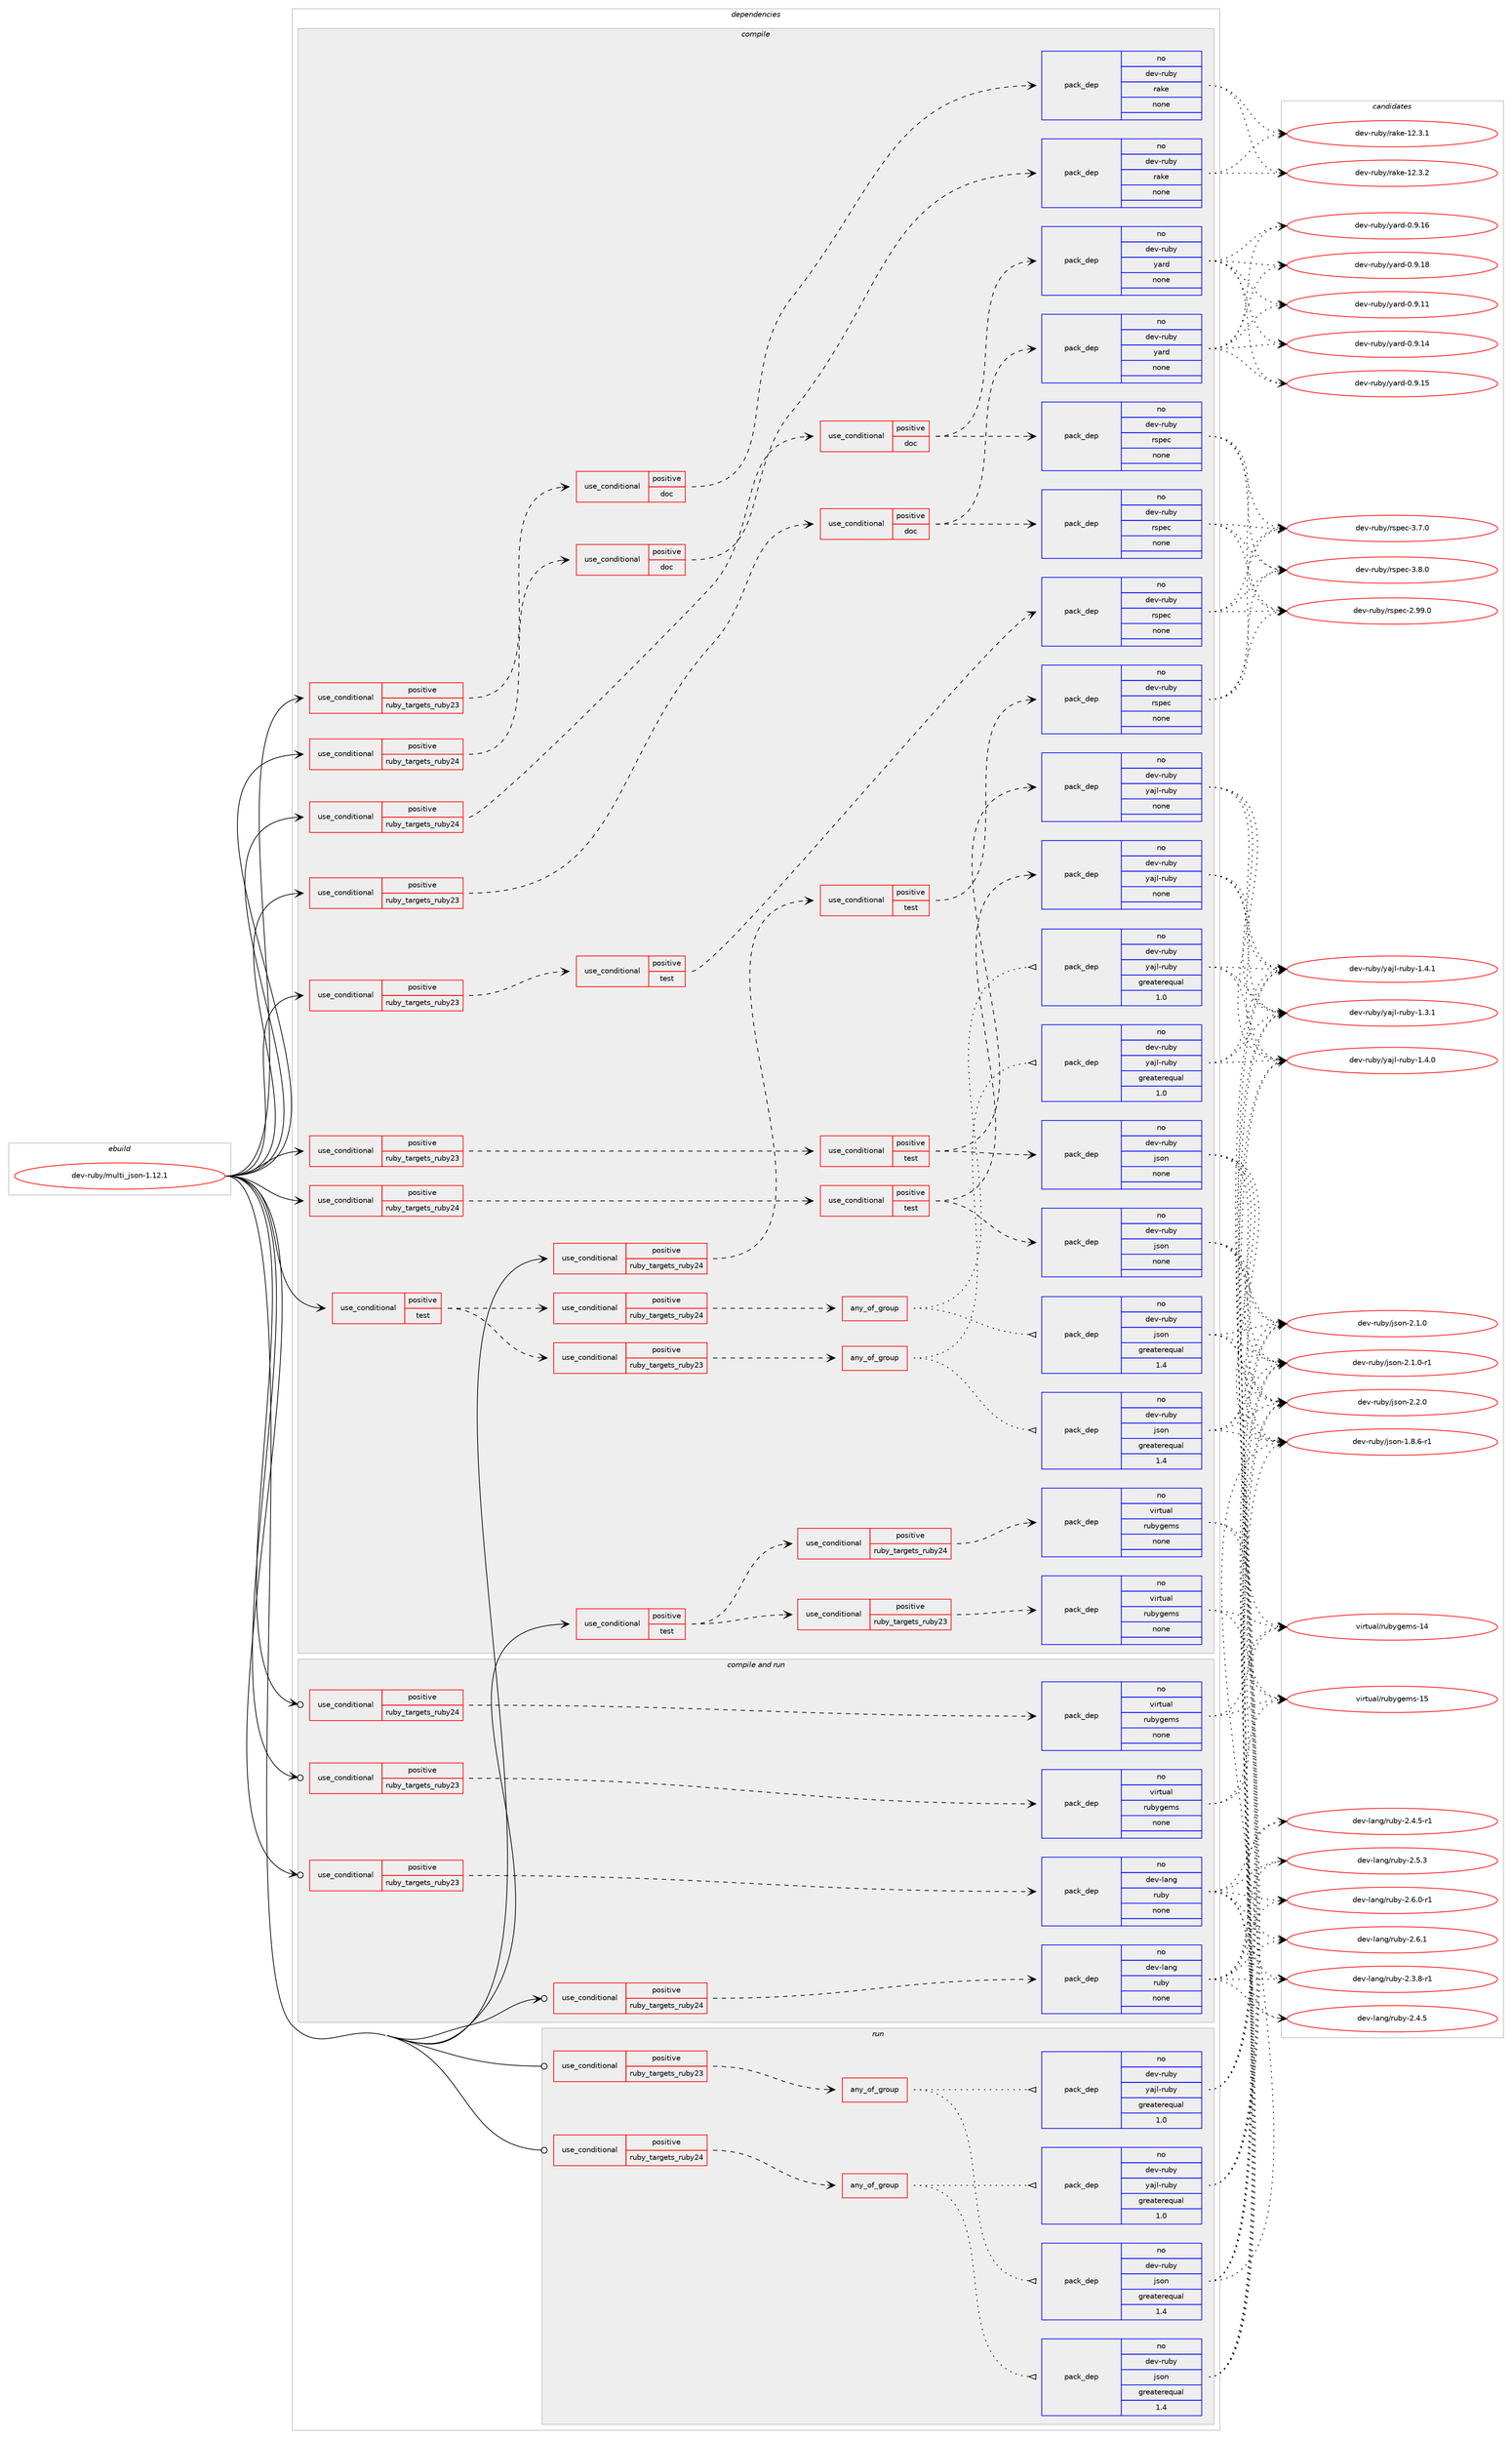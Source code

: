 digraph prolog {

# *************
# Graph options
# *************

newrank=true;
concentrate=true;
compound=true;
graph [rankdir=LR,fontname=Helvetica,fontsize=10,ranksep=1.5];#, ranksep=2.5, nodesep=0.2];
edge  [arrowhead=vee];
node  [fontname=Helvetica,fontsize=10];

# **********
# The ebuild
# **********

subgraph cluster_leftcol {
color=gray;
rank=same;
label=<<i>ebuild</i>>;
id [label="dev-ruby/multi_json-1.12.1", color=red, width=4, href="../dev-ruby/multi_json-1.12.1.svg"];
}

# ****************
# The dependencies
# ****************

subgraph cluster_midcol {
color=gray;
label=<<i>dependencies</i>>;
subgraph cluster_compile {
fillcolor="#eeeeee";
style=filled;
label=<<i>compile</i>>;
subgraph cond406492 {
dependency1505983 [label=<<TABLE BORDER="0" CELLBORDER="1" CELLSPACING="0" CELLPADDING="4"><TR><TD ROWSPAN="3" CELLPADDING="10">use_conditional</TD></TR><TR><TD>positive</TD></TR><TR><TD>ruby_targets_ruby23</TD></TR></TABLE>>, shape=none, color=red];
subgraph cond406493 {
dependency1505984 [label=<<TABLE BORDER="0" CELLBORDER="1" CELLSPACING="0" CELLPADDING="4"><TR><TD ROWSPAN="3" CELLPADDING="10">use_conditional</TD></TR><TR><TD>positive</TD></TR><TR><TD>doc</TD></TR></TABLE>>, shape=none, color=red];
subgraph pack1076030 {
dependency1505985 [label=<<TABLE BORDER="0" CELLBORDER="1" CELLSPACING="0" CELLPADDING="4" WIDTH="220"><TR><TD ROWSPAN="6" CELLPADDING="30">pack_dep</TD></TR><TR><TD WIDTH="110">no</TD></TR><TR><TD>dev-ruby</TD></TR><TR><TD>rake</TD></TR><TR><TD>none</TD></TR><TR><TD></TD></TR></TABLE>>, shape=none, color=blue];
}
dependency1505984:e -> dependency1505985:w [weight=20,style="dashed",arrowhead="vee"];
}
dependency1505983:e -> dependency1505984:w [weight=20,style="dashed",arrowhead="vee"];
}
id:e -> dependency1505983:w [weight=20,style="solid",arrowhead="vee"];
subgraph cond406494 {
dependency1505986 [label=<<TABLE BORDER="0" CELLBORDER="1" CELLSPACING="0" CELLPADDING="4"><TR><TD ROWSPAN="3" CELLPADDING="10">use_conditional</TD></TR><TR><TD>positive</TD></TR><TR><TD>ruby_targets_ruby23</TD></TR></TABLE>>, shape=none, color=red];
subgraph cond406495 {
dependency1505987 [label=<<TABLE BORDER="0" CELLBORDER="1" CELLSPACING="0" CELLPADDING="4"><TR><TD ROWSPAN="3" CELLPADDING="10">use_conditional</TD></TR><TR><TD>positive</TD></TR><TR><TD>doc</TD></TR></TABLE>>, shape=none, color=red];
subgraph pack1076031 {
dependency1505988 [label=<<TABLE BORDER="0" CELLBORDER="1" CELLSPACING="0" CELLPADDING="4" WIDTH="220"><TR><TD ROWSPAN="6" CELLPADDING="30">pack_dep</TD></TR><TR><TD WIDTH="110">no</TD></TR><TR><TD>dev-ruby</TD></TR><TR><TD>rspec</TD></TR><TR><TD>none</TD></TR><TR><TD></TD></TR></TABLE>>, shape=none, color=blue];
}
dependency1505987:e -> dependency1505988:w [weight=20,style="dashed",arrowhead="vee"];
subgraph pack1076032 {
dependency1505989 [label=<<TABLE BORDER="0" CELLBORDER="1" CELLSPACING="0" CELLPADDING="4" WIDTH="220"><TR><TD ROWSPAN="6" CELLPADDING="30">pack_dep</TD></TR><TR><TD WIDTH="110">no</TD></TR><TR><TD>dev-ruby</TD></TR><TR><TD>yard</TD></TR><TR><TD>none</TD></TR><TR><TD></TD></TR></TABLE>>, shape=none, color=blue];
}
dependency1505987:e -> dependency1505989:w [weight=20,style="dashed",arrowhead="vee"];
}
dependency1505986:e -> dependency1505987:w [weight=20,style="dashed",arrowhead="vee"];
}
id:e -> dependency1505986:w [weight=20,style="solid",arrowhead="vee"];
subgraph cond406496 {
dependency1505990 [label=<<TABLE BORDER="0" CELLBORDER="1" CELLSPACING="0" CELLPADDING="4"><TR><TD ROWSPAN="3" CELLPADDING="10">use_conditional</TD></TR><TR><TD>positive</TD></TR><TR><TD>ruby_targets_ruby23</TD></TR></TABLE>>, shape=none, color=red];
subgraph cond406497 {
dependency1505991 [label=<<TABLE BORDER="0" CELLBORDER="1" CELLSPACING="0" CELLPADDING="4"><TR><TD ROWSPAN="3" CELLPADDING="10">use_conditional</TD></TR><TR><TD>positive</TD></TR><TR><TD>test</TD></TR></TABLE>>, shape=none, color=red];
subgraph pack1076033 {
dependency1505992 [label=<<TABLE BORDER="0" CELLBORDER="1" CELLSPACING="0" CELLPADDING="4" WIDTH="220"><TR><TD ROWSPAN="6" CELLPADDING="30">pack_dep</TD></TR><TR><TD WIDTH="110">no</TD></TR><TR><TD>dev-ruby</TD></TR><TR><TD>json</TD></TR><TR><TD>none</TD></TR><TR><TD></TD></TR></TABLE>>, shape=none, color=blue];
}
dependency1505991:e -> dependency1505992:w [weight=20,style="dashed",arrowhead="vee"];
subgraph pack1076034 {
dependency1505993 [label=<<TABLE BORDER="0" CELLBORDER="1" CELLSPACING="0" CELLPADDING="4" WIDTH="220"><TR><TD ROWSPAN="6" CELLPADDING="30">pack_dep</TD></TR><TR><TD WIDTH="110">no</TD></TR><TR><TD>dev-ruby</TD></TR><TR><TD>yajl-ruby</TD></TR><TR><TD>none</TD></TR><TR><TD></TD></TR></TABLE>>, shape=none, color=blue];
}
dependency1505991:e -> dependency1505993:w [weight=20,style="dashed",arrowhead="vee"];
}
dependency1505990:e -> dependency1505991:w [weight=20,style="dashed",arrowhead="vee"];
}
id:e -> dependency1505990:w [weight=20,style="solid",arrowhead="vee"];
subgraph cond406498 {
dependency1505994 [label=<<TABLE BORDER="0" CELLBORDER="1" CELLSPACING="0" CELLPADDING="4"><TR><TD ROWSPAN="3" CELLPADDING="10">use_conditional</TD></TR><TR><TD>positive</TD></TR><TR><TD>ruby_targets_ruby23</TD></TR></TABLE>>, shape=none, color=red];
subgraph cond406499 {
dependency1505995 [label=<<TABLE BORDER="0" CELLBORDER="1" CELLSPACING="0" CELLPADDING="4"><TR><TD ROWSPAN="3" CELLPADDING="10">use_conditional</TD></TR><TR><TD>positive</TD></TR><TR><TD>test</TD></TR></TABLE>>, shape=none, color=red];
subgraph pack1076035 {
dependency1505996 [label=<<TABLE BORDER="0" CELLBORDER="1" CELLSPACING="0" CELLPADDING="4" WIDTH="220"><TR><TD ROWSPAN="6" CELLPADDING="30">pack_dep</TD></TR><TR><TD WIDTH="110">no</TD></TR><TR><TD>dev-ruby</TD></TR><TR><TD>rspec</TD></TR><TR><TD>none</TD></TR><TR><TD></TD></TR></TABLE>>, shape=none, color=blue];
}
dependency1505995:e -> dependency1505996:w [weight=20,style="dashed",arrowhead="vee"];
}
dependency1505994:e -> dependency1505995:w [weight=20,style="dashed",arrowhead="vee"];
}
id:e -> dependency1505994:w [weight=20,style="solid",arrowhead="vee"];
subgraph cond406500 {
dependency1505997 [label=<<TABLE BORDER="0" CELLBORDER="1" CELLSPACING="0" CELLPADDING="4"><TR><TD ROWSPAN="3" CELLPADDING="10">use_conditional</TD></TR><TR><TD>positive</TD></TR><TR><TD>ruby_targets_ruby24</TD></TR></TABLE>>, shape=none, color=red];
subgraph cond406501 {
dependency1505998 [label=<<TABLE BORDER="0" CELLBORDER="1" CELLSPACING="0" CELLPADDING="4"><TR><TD ROWSPAN="3" CELLPADDING="10">use_conditional</TD></TR><TR><TD>positive</TD></TR><TR><TD>doc</TD></TR></TABLE>>, shape=none, color=red];
subgraph pack1076036 {
dependency1505999 [label=<<TABLE BORDER="0" CELLBORDER="1" CELLSPACING="0" CELLPADDING="4" WIDTH="220"><TR><TD ROWSPAN="6" CELLPADDING="30">pack_dep</TD></TR><TR><TD WIDTH="110">no</TD></TR><TR><TD>dev-ruby</TD></TR><TR><TD>rake</TD></TR><TR><TD>none</TD></TR><TR><TD></TD></TR></TABLE>>, shape=none, color=blue];
}
dependency1505998:e -> dependency1505999:w [weight=20,style="dashed",arrowhead="vee"];
}
dependency1505997:e -> dependency1505998:w [weight=20,style="dashed",arrowhead="vee"];
}
id:e -> dependency1505997:w [weight=20,style="solid",arrowhead="vee"];
subgraph cond406502 {
dependency1506000 [label=<<TABLE BORDER="0" CELLBORDER="1" CELLSPACING="0" CELLPADDING="4"><TR><TD ROWSPAN="3" CELLPADDING="10">use_conditional</TD></TR><TR><TD>positive</TD></TR><TR><TD>ruby_targets_ruby24</TD></TR></TABLE>>, shape=none, color=red];
subgraph cond406503 {
dependency1506001 [label=<<TABLE BORDER="0" CELLBORDER="1" CELLSPACING="0" CELLPADDING="4"><TR><TD ROWSPAN="3" CELLPADDING="10">use_conditional</TD></TR><TR><TD>positive</TD></TR><TR><TD>doc</TD></TR></TABLE>>, shape=none, color=red];
subgraph pack1076037 {
dependency1506002 [label=<<TABLE BORDER="0" CELLBORDER="1" CELLSPACING="0" CELLPADDING="4" WIDTH="220"><TR><TD ROWSPAN="6" CELLPADDING="30">pack_dep</TD></TR><TR><TD WIDTH="110">no</TD></TR><TR><TD>dev-ruby</TD></TR><TR><TD>rspec</TD></TR><TR><TD>none</TD></TR><TR><TD></TD></TR></TABLE>>, shape=none, color=blue];
}
dependency1506001:e -> dependency1506002:w [weight=20,style="dashed",arrowhead="vee"];
subgraph pack1076038 {
dependency1506003 [label=<<TABLE BORDER="0" CELLBORDER="1" CELLSPACING="0" CELLPADDING="4" WIDTH="220"><TR><TD ROWSPAN="6" CELLPADDING="30">pack_dep</TD></TR><TR><TD WIDTH="110">no</TD></TR><TR><TD>dev-ruby</TD></TR><TR><TD>yard</TD></TR><TR><TD>none</TD></TR><TR><TD></TD></TR></TABLE>>, shape=none, color=blue];
}
dependency1506001:e -> dependency1506003:w [weight=20,style="dashed",arrowhead="vee"];
}
dependency1506000:e -> dependency1506001:w [weight=20,style="dashed",arrowhead="vee"];
}
id:e -> dependency1506000:w [weight=20,style="solid",arrowhead="vee"];
subgraph cond406504 {
dependency1506004 [label=<<TABLE BORDER="0" CELLBORDER="1" CELLSPACING="0" CELLPADDING="4"><TR><TD ROWSPAN="3" CELLPADDING="10">use_conditional</TD></TR><TR><TD>positive</TD></TR><TR><TD>ruby_targets_ruby24</TD></TR></TABLE>>, shape=none, color=red];
subgraph cond406505 {
dependency1506005 [label=<<TABLE BORDER="0" CELLBORDER="1" CELLSPACING="0" CELLPADDING="4"><TR><TD ROWSPAN="3" CELLPADDING="10">use_conditional</TD></TR><TR><TD>positive</TD></TR><TR><TD>test</TD></TR></TABLE>>, shape=none, color=red];
subgraph pack1076039 {
dependency1506006 [label=<<TABLE BORDER="0" CELLBORDER="1" CELLSPACING="0" CELLPADDING="4" WIDTH="220"><TR><TD ROWSPAN="6" CELLPADDING="30">pack_dep</TD></TR><TR><TD WIDTH="110">no</TD></TR><TR><TD>dev-ruby</TD></TR><TR><TD>json</TD></TR><TR><TD>none</TD></TR><TR><TD></TD></TR></TABLE>>, shape=none, color=blue];
}
dependency1506005:e -> dependency1506006:w [weight=20,style="dashed",arrowhead="vee"];
subgraph pack1076040 {
dependency1506007 [label=<<TABLE BORDER="0" CELLBORDER="1" CELLSPACING="0" CELLPADDING="4" WIDTH="220"><TR><TD ROWSPAN="6" CELLPADDING="30">pack_dep</TD></TR><TR><TD WIDTH="110">no</TD></TR><TR><TD>dev-ruby</TD></TR><TR><TD>yajl-ruby</TD></TR><TR><TD>none</TD></TR><TR><TD></TD></TR></TABLE>>, shape=none, color=blue];
}
dependency1506005:e -> dependency1506007:w [weight=20,style="dashed",arrowhead="vee"];
}
dependency1506004:e -> dependency1506005:w [weight=20,style="dashed",arrowhead="vee"];
}
id:e -> dependency1506004:w [weight=20,style="solid",arrowhead="vee"];
subgraph cond406506 {
dependency1506008 [label=<<TABLE BORDER="0" CELLBORDER="1" CELLSPACING="0" CELLPADDING="4"><TR><TD ROWSPAN="3" CELLPADDING="10">use_conditional</TD></TR><TR><TD>positive</TD></TR><TR><TD>ruby_targets_ruby24</TD></TR></TABLE>>, shape=none, color=red];
subgraph cond406507 {
dependency1506009 [label=<<TABLE BORDER="0" CELLBORDER="1" CELLSPACING="0" CELLPADDING="4"><TR><TD ROWSPAN="3" CELLPADDING="10">use_conditional</TD></TR><TR><TD>positive</TD></TR><TR><TD>test</TD></TR></TABLE>>, shape=none, color=red];
subgraph pack1076041 {
dependency1506010 [label=<<TABLE BORDER="0" CELLBORDER="1" CELLSPACING="0" CELLPADDING="4" WIDTH="220"><TR><TD ROWSPAN="6" CELLPADDING="30">pack_dep</TD></TR><TR><TD WIDTH="110">no</TD></TR><TR><TD>dev-ruby</TD></TR><TR><TD>rspec</TD></TR><TR><TD>none</TD></TR><TR><TD></TD></TR></TABLE>>, shape=none, color=blue];
}
dependency1506009:e -> dependency1506010:w [weight=20,style="dashed",arrowhead="vee"];
}
dependency1506008:e -> dependency1506009:w [weight=20,style="dashed",arrowhead="vee"];
}
id:e -> dependency1506008:w [weight=20,style="solid",arrowhead="vee"];
subgraph cond406508 {
dependency1506011 [label=<<TABLE BORDER="0" CELLBORDER="1" CELLSPACING="0" CELLPADDING="4"><TR><TD ROWSPAN="3" CELLPADDING="10">use_conditional</TD></TR><TR><TD>positive</TD></TR><TR><TD>test</TD></TR></TABLE>>, shape=none, color=red];
subgraph cond406509 {
dependency1506012 [label=<<TABLE BORDER="0" CELLBORDER="1" CELLSPACING="0" CELLPADDING="4"><TR><TD ROWSPAN="3" CELLPADDING="10">use_conditional</TD></TR><TR><TD>positive</TD></TR><TR><TD>ruby_targets_ruby23</TD></TR></TABLE>>, shape=none, color=red];
subgraph any22873 {
dependency1506013 [label=<<TABLE BORDER="0" CELLBORDER="1" CELLSPACING="0" CELLPADDING="4"><TR><TD CELLPADDING="10">any_of_group</TD></TR></TABLE>>, shape=none, color=red];subgraph pack1076042 {
dependency1506014 [label=<<TABLE BORDER="0" CELLBORDER="1" CELLSPACING="0" CELLPADDING="4" WIDTH="220"><TR><TD ROWSPAN="6" CELLPADDING="30">pack_dep</TD></TR><TR><TD WIDTH="110">no</TD></TR><TR><TD>dev-ruby</TD></TR><TR><TD>json</TD></TR><TR><TD>greaterequal</TD></TR><TR><TD>1.4</TD></TR></TABLE>>, shape=none, color=blue];
}
dependency1506013:e -> dependency1506014:w [weight=20,style="dotted",arrowhead="oinv"];
subgraph pack1076043 {
dependency1506015 [label=<<TABLE BORDER="0" CELLBORDER="1" CELLSPACING="0" CELLPADDING="4" WIDTH="220"><TR><TD ROWSPAN="6" CELLPADDING="30">pack_dep</TD></TR><TR><TD WIDTH="110">no</TD></TR><TR><TD>dev-ruby</TD></TR><TR><TD>yajl-ruby</TD></TR><TR><TD>greaterequal</TD></TR><TR><TD>1.0</TD></TR></TABLE>>, shape=none, color=blue];
}
dependency1506013:e -> dependency1506015:w [weight=20,style="dotted",arrowhead="oinv"];
}
dependency1506012:e -> dependency1506013:w [weight=20,style="dashed",arrowhead="vee"];
}
dependency1506011:e -> dependency1506012:w [weight=20,style="dashed",arrowhead="vee"];
subgraph cond406510 {
dependency1506016 [label=<<TABLE BORDER="0" CELLBORDER="1" CELLSPACING="0" CELLPADDING="4"><TR><TD ROWSPAN="3" CELLPADDING="10">use_conditional</TD></TR><TR><TD>positive</TD></TR><TR><TD>ruby_targets_ruby24</TD></TR></TABLE>>, shape=none, color=red];
subgraph any22874 {
dependency1506017 [label=<<TABLE BORDER="0" CELLBORDER="1" CELLSPACING="0" CELLPADDING="4"><TR><TD CELLPADDING="10">any_of_group</TD></TR></TABLE>>, shape=none, color=red];subgraph pack1076044 {
dependency1506018 [label=<<TABLE BORDER="0" CELLBORDER="1" CELLSPACING="0" CELLPADDING="4" WIDTH="220"><TR><TD ROWSPAN="6" CELLPADDING="30">pack_dep</TD></TR><TR><TD WIDTH="110">no</TD></TR><TR><TD>dev-ruby</TD></TR><TR><TD>json</TD></TR><TR><TD>greaterequal</TD></TR><TR><TD>1.4</TD></TR></TABLE>>, shape=none, color=blue];
}
dependency1506017:e -> dependency1506018:w [weight=20,style="dotted",arrowhead="oinv"];
subgraph pack1076045 {
dependency1506019 [label=<<TABLE BORDER="0" CELLBORDER="1" CELLSPACING="0" CELLPADDING="4" WIDTH="220"><TR><TD ROWSPAN="6" CELLPADDING="30">pack_dep</TD></TR><TR><TD WIDTH="110">no</TD></TR><TR><TD>dev-ruby</TD></TR><TR><TD>yajl-ruby</TD></TR><TR><TD>greaterequal</TD></TR><TR><TD>1.0</TD></TR></TABLE>>, shape=none, color=blue];
}
dependency1506017:e -> dependency1506019:w [weight=20,style="dotted",arrowhead="oinv"];
}
dependency1506016:e -> dependency1506017:w [weight=20,style="dashed",arrowhead="vee"];
}
dependency1506011:e -> dependency1506016:w [weight=20,style="dashed",arrowhead="vee"];
}
id:e -> dependency1506011:w [weight=20,style="solid",arrowhead="vee"];
subgraph cond406511 {
dependency1506020 [label=<<TABLE BORDER="0" CELLBORDER="1" CELLSPACING="0" CELLPADDING="4"><TR><TD ROWSPAN="3" CELLPADDING="10">use_conditional</TD></TR><TR><TD>positive</TD></TR><TR><TD>test</TD></TR></TABLE>>, shape=none, color=red];
subgraph cond406512 {
dependency1506021 [label=<<TABLE BORDER="0" CELLBORDER="1" CELLSPACING="0" CELLPADDING="4"><TR><TD ROWSPAN="3" CELLPADDING="10">use_conditional</TD></TR><TR><TD>positive</TD></TR><TR><TD>ruby_targets_ruby23</TD></TR></TABLE>>, shape=none, color=red];
subgraph pack1076046 {
dependency1506022 [label=<<TABLE BORDER="0" CELLBORDER="1" CELLSPACING="0" CELLPADDING="4" WIDTH="220"><TR><TD ROWSPAN="6" CELLPADDING="30">pack_dep</TD></TR><TR><TD WIDTH="110">no</TD></TR><TR><TD>virtual</TD></TR><TR><TD>rubygems</TD></TR><TR><TD>none</TD></TR><TR><TD></TD></TR></TABLE>>, shape=none, color=blue];
}
dependency1506021:e -> dependency1506022:w [weight=20,style="dashed",arrowhead="vee"];
}
dependency1506020:e -> dependency1506021:w [weight=20,style="dashed",arrowhead="vee"];
subgraph cond406513 {
dependency1506023 [label=<<TABLE BORDER="0" CELLBORDER="1" CELLSPACING="0" CELLPADDING="4"><TR><TD ROWSPAN="3" CELLPADDING="10">use_conditional</TD></TR><TR><TD>positive</TD></TR><TR><TD>ruby_targets_ruby24</TD></TR></TABLE>>, shape=none, color=red];
subgraph pack1076047 {
dependency1506024 [label=<<TABLE BORDER="0" CELLBORDER="1" CELLSPACING="0" CELLPADDING="4" WIDTH="220"><TR><TD ROWSPAN="6" CELLPADDING="30">pack_dep</TD></TR><TR><TD WIDTH="110">no</TD></TR><TR><TD>virtual</TD></TR><TR><TD>rubygems</TD></TR><TR><TD>none</TD></TR><TR><TD></TD></TR></TABLE>>, shape=none, color=blue];
}
dependency1506023:e -> dependency1506024:w [weight=20,style="dashed",arrowhead="vee"];
}
dependency1506020:e -> dependency1506023:w [weight=20,style="dashed",arrowhead="vee"];
}
id:e -> dependency1506020:w [weight=20,style="solid",arrowhead="vee"];
}
subgraph cluster_compileandrun {
fillcolor="#eeeeee";
style=filled;
label=<<i>compile and run</i>>;
subgraph cond406514 {
dependency1506025 [label=<<TABLE BORDER="0" CELLBORDER="1" CELLSPACING="0" CELLPADDING="4"><TR><TD ROWSPAN="3" CELLPADDING="10">use_conditional</TD></TR><TR><TD>positive</TD></TR><TR><TD>ruby_targets_ruby23</TD></TR></TABLE>>, shape=none, color=red];
subgraph pack1076048 {
dependency1506026 [label=<<TABLE BORDER="0" CELLBORDER="1" CELLSPACING="0" CELLPADDING="4" WIDTH="220"><TR><TD ROWSPAN="6" CELLPADDING="30">pack_dep</TD></TR><TR><TD WIDTH="110">no</TD></TR><TR><TD>dev-lang</TD></TR><TR><TD>ruby</TD></TR><TR><TD>none</TD></TR><TR><TD></TD></TR></TABLE>>, shape=none, color=blue];
}
dependency1506025:e -> dependency1506026:w [weight=20,style="dashed",arrowhead="vee"];
}
id:e -> dependency1506025:w [weight=20,style="solid",arrowhead="odotvee"];
subgraph cond406515 {
dependency1506027 [label=<<TABLE BORDER="0" CELLBORDER="1" CELLSPACING="0" CELLPADDING="4"><TR><TD ROWSPAN="3" CELLPADDING="10">use_conditional</TD></TR><TR><TD>positive</TD></TR><TR><TD>ruby_targets_ruby23</TD></TR></TABLE>>, shape=none, color=red];
subgraph pack1076049 {
dependency1506028 [label=<<TABLE BORDER="0" CELLBORDER="1" CELLSPACING="0" CELLPADDING="4" WIDTH="220"><TR><TD ROWSPAN="6" CELLPADDING="30">pack_dep</TD></TR><TR><TD WIDTH="110">no</TD></TR><TR><TD>virtual</TD></TR><TR><TD>rubygems</TD></TR><TR><TD>none</TD></TR><TR><TD></TD></TR></TABLE>>, shape=none, color=blue];
}
dependency1506027:e -> dependency1506028:w [weight=20,style="dashed",arrowhead="vee"];
}
id:e -> dependency1506027:w [weight=20,style="solid",arrowhead="odotvee"];
subgraph cond406516 {
dependency1506029 [label=<<TABLE BORDER="0" CELLBORDER="1" CELLSPACING="0" CELLPADDING="4"><TR><TD ROWSPAN="3" CELLPADDING="10">use_conditional</TD></TR><TR><TD>positive</TD></TR><TR><TD>ruby_targets_ruby24</TD></TR></TABLE>>, shape=none, color=red];
subgraph pack1076050 {
dependency1506030 [label=<<TABLE BORDER="0" CELLBORDER="1" CELLSPACING="0" CELLPADDING="4" WIDTH="220"><TR><TD ROWSPAN="6" CELLPADDING="30">pack_dep</TD></TR><TR><TD WIDTH="110">no</TD></TR><TR><TD>dev-lang</TD></TR><TR><TD>ruby</TD></TR><TR><TD>none</TD></TR><TR><TD></TD></TR></TABLE>>, shape=none, color=blue];
}
dependency1506029:e -> dependency1506030:w [weight=20,style="dashed",arrowhead="vee"];
}
id:e -> dependency1506029:w [weight=20,style="solid",arrowhead="odotvee"];
subgraph cond406517 {
dependency1506031 [label=<<TABLE BORDER="0" CELLBORDER="1" CELLSPACING="0" CELLPADDING="4"><TR><TD ROWSPAN="3" CELLPADDING="10">use_conditional</TD></TR><TR><TD>positive</TD></TR><TR><TD>ruby_targets_ruby24</TD></TR></TABLE>>, shape=none, color=red];
subgraph pack1076051 {
dependency1506032 [label=<<TABLE BORDER="0" CELLBORDER="1" CELLSPACING="0" CELLPADDING="4" WIDTH="220"><TR><TD ROWSPAN="6" CELLPADDING="30">pack_dep</TD></TR><TR><TD WIDTH="110">no</TD></TR><TR><TD>virtual</TD></TR><TR><TD>rubygems</TD></TR><TR><TD>none</TD></TR><TR><TD></TD></TR></TABLE>>, shape=none, color=blue];
}
dependency1506031:e -> dependency1506032:w [weight=20,style="dashed",arrowhead="vee"];
}
id:e -> dependency1506031:w [weight=20,style="solid",arrowhead="odotvee"];
}
subgraph cluster_run {
fillcolor="#eeeeee";
style=filled;
label=<<i>run</i>>;
subgraph cond406518 {
dependency1506033 [label=<<TABLE BORDER="0" CELLBORDER="1" CELLSPACING="0" CELLPADDING="4"><TR><TD ROWSPAN="3" CELLPADDING="10">use_conditional</TD></TR><TR><TD>positive</TD></TR><TR><TD>ruby_targets_ruby23</TD></TR></TABLE>>, shape=none, color=red];
subgraph any22875 {
dependency1506034 [label=<<TABLE BORDER="0" CELLBORDER="1" CELLSPACING="0" CELLPADDING="4"><TR><TD CELLPADDING="10">any_of_group</TD></TR></TABLE>>, shape=none, color=red];subgraph pack1076052 {
dependency1506035 [label=<<TABLE BORDER="0" CELLBORDER="1" CELLSPACING="0" CELLPADDING="4" WIDTH="220"><TR><TD ROWSPAN="6" CELLPADDING="30">pack_dep</TD></TR><TR><TD WIDTH="110">no</TD></TR><TR><TD>dev-ruby</TD></TR><TR><TD>json</TD></TR><TR><TD>greaterequal</TD></TR><TR><TD>1.4</TD></TR></TABLE>>, shape=none, color=blue];
}
dependency1506034:e -> dependency1506035:w [weight=20,style="dotted",arrowhead="oinv"];
subgraph pack1076053 {
dependency1506036 [label=<<TABLE BORDER="0" CELLBORDER="1" CELLSPACING="0" CELLPADDING="4" WIDTH="220"><TR><TD ROWSPAN="6" CELLPADDING="30">pack_dep</TD></TR><TR><TD WIDTH="110">no</TD></TR><TR><TD>dev-ruby</TD></TR><TR><TD>yajl-ruby</TD></TR><TR><TD>greaterequal</TD></TR><TR><TD>1.0</TD></TR></TABLE>>, shape=none, color=blue];
}
dependency1506034:e -> dependency1506036:w [weight=20,style="dotted",arrowhead="oinv"];
}
dependency1506033:e -> dependency1506034:w [weight=20,style="dashed",arrowhead="vee"];
}
id:e -> dependency1506033:w [weight=20,style="solid",arrowhead="odot"];
subgraph cond406519 {
dependency1506037 [label=<<TABLE BORDER="0" CELLBORDER="1" CELLSPACING="0" CELLPADDING="4"><TR><TD ROWSPAN="3" CELLPADDING="10">use_conditional</TD></TR><TR><TD>positive</TD></TR><TR><TD>ruby_targets_ruby24</TD></TR></TABLE>>, shape=none, color=red];
subgraph any22876 {
dependency1506038 [label=<<TABLE BORDER="0" CELLBORDER="1" CELLSPACING="0" CELLPADDING="4"><TR><TD CELLPADDING="10">any_of_group</TD></TR></TABLE>>, shape=none, color=red];subgraph pack1076054 {
dependency1506039 [label=<<TABLE BORDER="0" CELLBORDER="1" CELLSPACING="0" CELLPADDING="4" WIDTH="220"><TR><TD ROWSPAN="6" CELLPADDING="30">pack_dep</TD></TR><TR><TD WIDTH="110">no</TD></TR><TR><TD>dev-ruby</TD></TR><TR><TD>json</TD></TR><TR><TD>greaterequal</TD></TR><TR><TD>1.4</TD></TR></TABLE>>, shape=none, color=blue];
}
dependency1506038:e -> dependency1506039:w [weight=20,style="dotted",arrowhead="oinv"];
subgraph pack1076055 {
dependency1506040 [label=<<TABLE BORDER="0" CELLBORDER="1" CELLSPACING="0" CELLPADDING="4" WIDTH="220"><TR><TD ROWSPAN="6" CELLPADDING="30">pack_dep</TD></TR><TR><TD WIDTH="110">no</TD></TR><TR><TD>dev-ruby</TD></TR><TR><TD>yajl-ruby</TD></TR><TR><TD>greaterequal</TD></TR><TR><TD>1.0</TD></TR></TABLE>>, shape=none, color=blue];
}
dependency1506038:e -> dependency1506040:w [weight=20,style="dotted",arrowhead="oinv"];
}
dependency1506037:e -> dependency1506038:w [weight=20,style="dashed",arrowhead="vee"];
}
id:e -> dependency1506037:w [weight=20,style="solid",arrowhead="odot"];
}
}

# **************
# The candidates
# **************

subgraph cluster_choices {
rank=same;
color=gray;
label=<<i>candidates</i>>;

subgraph choice1076030 {
color=black;
nodesep=1;
choice1001011184511411798121471149710710145495046514649 [label="dev-ruby/rake-12.3.1", color=red, width=4,href="../dev-ruby/rake-12.3.1.svg"];
choice1001011184511411798121471149710710145495046514650 [label="dev-ruby/rake-12.3.2", color=red, width=4,href="../dev-ruby/rake-12.3.2.svg"];
dependency1505985:e -> choice1001011184511411798121471149710710145495046514649:w [style=dotted,weight="100"];
dependency1505985:e -> choice1001011184511411798121471149710710145495046514650:w [style=dotted,weight="100"];
}
subgraph choice1076031 {
color=black;
nodesep=1;
choice1001011184511411798121471141151121019945504657574648 [label="dev-ruby/rspec-2.99.0", color=red, width=4,href="../dev-ruby/rspec-2.99.0.svg"];
choice10010111845114117981214711411511210199455146554648 [label="dev-ruby/rspec-3.7.0", color=red, width=4,href="../dev-ruby/rspec-3.7.0.svg"];
choice10010111845114117981214711411511210199455146564648 [label="dev-ruby/rspec-3.8.0", color=red, width=4,href="../dev-ruby/rspec-3.8.0.svg"];
dependency1505988:e -> choice1001011184511411798121471141151121019945504657574648:w [style=dotted,weight="100"];
dependency1505988:e -> choice10010111845114117981214711411511210199455146554648:w [style=dotted,weight="100"];
dependency1505988:e -> choice10010111845114117981214711411511210199455146564648:w [style=dotted,weight="100"];
}
subgraph choice1076032 {
color=black;
nodesep=1;
choice1001011184511411798121471219711410045484657464949 [label="dev-ruby/yard-0.9.11", color=red, width=4,href="../dev-ruby/yard-0.9.11.svg"];
choice1001011184511411798121471219711410045484657464952 [label="dev-ruby/yard-0.9.14", color=red, width=4,href="../dev-ruby/yard-0.9.14.svg"];
choice1001011184511411798121471219711410045484657464953 [label="dev-ruby/yard-0.9.15", color=red, width=4,href="../dev-ruby/yard-0.9.15.svg"];
choice1001011184511411798121471219711410045484657464954 [label="dev-ruby/yard-0.9.16", color=red, width=4,href="../dev-ruby/yard-0.9.16.svg"];
choice1001011184511411798121471219711410045484657464956 [label="dev-ruby/yard-0.9.18", color=red, width=4,href="../dev-ruby/yard-0.9.18.svg"];
dependency1505989:e -> choice1001011184511411798121471219711410045484657464949:w [style=dotted,weight="100"];
dependency1505989:e -> choice1001011184511411798121471219711410045484657464952:w [style=dotted,weight="100"];
dependency1505989:e -> choice1001011184511411798121471219711410045484657464953:w [style=dotted,weight="100"];
dependency1505989:e -> choice1001011184511411798121471219711410045484657464954:w [style=dotted,weight="100"];
dependency1505989:e -> choice1001011184511411798121471219711410045484657464956:w [style=dotted,weight="100"];
}
subgraph choice1076033 {
color=black;
nodesep=1;
choice1001011184511411798121471061151111104549465646544511449 [label="dev-ruby/json-1.8.6-r1", color=red, width=4,href="../dev-ruby/json-1.8.6-r1.svg"];
choice100101118451141179812147106115111110455046494648 [label="dev-ruby/json-2.1.0", color=red, width=4,href="../dev-ruby/json-2.1.0.svg"];
choice1001011184511411798121471061151111104550464946484511449 [label="dev-ruby/json-2.1.0-r1", color=red, width=4,href="../dev-ruby/json-2.1.0-r1.svg"];
choice100101118451141179812147106115111110455046504648 [label="dev-ruby/json-2.2.0", color=red, width=4,href="../dev-ruby/json-2.2.0.svg"];
dependency1505992:e -> choice1001011184511411798121471061151111104549465646544511449:w [style=dotted,weight="100"];
dependency1505992:e -> choice100101118451141179812147106115111110455046494648:w [style=dotted,weight="100"];
dependency1505992:e -> choice1001011184511411798121471061151111104550464946484511449:w [style=dotted,weight="100"];
dependency1505992:e -> choice100101118451141179812147106115111110455046504648:w [style=dotted,weight="100"];
}
subgraph choice1076034 {
color=black;
nodesep=1;
choice100101118451141179812147121971061084511411798121454946514649 [label="dev-ruby/yajl-ruby-1.3.1", color=red, width=4,href="../dev-ruby/yajl-ruby-1.3.1.svg"];
choice100101118451141179812147121971061084511411798121454946524648 [label="dev-ruby/yajl-ruby-1.4.0", color=red, width=4,href="../dev-ruby/yajl-ruby-1.4.0.svg"];
choice100101118451141179812147121971061084511411798121454946524649 [label="dev-ruby/yajl-ruby-1.4.1", color=red, width=4,href="../dev-ruby/yajl-ruby-1.4.1.svg"];
dependency1505993:e -> choice100101118451141179812147121971061084511411798121454946514649:w [style=dotted,weight="100"];
dependency1505993:e -> choice100101118451141179812147121971061084511411798121454946524648:w [style=dotted,weight="100"];
dependency1505993:e -> choice100101118451141179812147121971061084511411798121454946524649:w [style=dotted,weight="100"];
}
subgraph choice1076035 {
color=black;
nodesep=1;
choice1001011184511411798121471141151121019945504657574648 [label="dev-ruby/rspec-2.99.0", color=red, width=4,href="../dev-ruby/rspec-2.99.0.svg"];
choice10010111845114117981214711411511210199455146554648 [label="dev-ruby/rspec-3.7.0", color=red, width=4,href="../dev-ruby/rspec-3.7.0.svg"];
choice10010111845114117981214711411511210199455146564648 [label="dev-ruby/rspec-3.8.0", color=red, width=4,href="../dev-ruby/rspec-3.8.0.svg"];
dependency1505996:e -> choice1001011184511411798121471141151121019945504657574648:w [style=dotted,weight="100"];
dependency1505996:e -> choice10010111845114117981214711411511210199455146554648:w [style=dotted,weight="100"];
dependency1505996:e -> choice10010111845114117981214711411511210199455146564648:w [style=dotted,weight="100"];
}
subgraph choice1076036 {
color=black;
nodesep=1;
choice1001011184511411798121471149710710145495046514649 [label="dev-ruby/rake-12.3.1", color=red, width=4,href="../dev-ruby/rake-12.3.1.svg"];
choice1001011184511411798121471149710710145495046514650 [label="dev-ruby/rake-12.3.2", color=red, width=4,href="../dev-ruby/rake-12.3.2.svg"];
dependency1505999:e -> choice1001011184511411798121471149710710145495046514649:w [style=dotted,weight="100"];
dependency1505999:e -> choice1001011184511411798121471149710710145495046514650:w [style=dotted,weight="100"];
}
subgraph choice1076037 {
color=black;
nodesep=1;
choice1001011184511411798121471141151121019945504657574648 [label="dev-ruby/rspec-2.99.0", color=red, width=4,href="../dev-ruby/rspec-2.99.0.svg"];
choice10010111845114117981214711411511210199455146554648 [label="dev-ruby/rspec-3.7.0", color=red, width=4,href="../dev-ruby/rspec-3.7.0.svg"];
choice10010111845114117981214711411511210199455146564648 [label="dev-ruby/rspec-3.8.0", color=red, width=4,href="../dev-ruby/rspec-3.8.0.svg"];
dependency1506002:e -> choice1001011184511411798121471141151121019945504657574648:w [style=dotted,weight="100"];
dependency1506002:e -> choice10010111845114117981214711411511210199455146554648:w [style=dotted,weight="100"];
dependency1506002:e -> choice10010111845114117981214711411511210199455146564648:w [style=dotted,weight="100"];
}
subgraph choice1076038 {
color=black;
nodesep=1;
choice1001011184511411798121471219711410045484657464949 [label="dev-ruby/yard-0.9.11", color=red, width=4,href="../dev-ruby/yard-0.9.11.svg"];
choice1001011184511411798121471219711410045484657464952 [label="dev-ruby/yard-0.9.14", color=red, width=4,href="../dev-ruby/yard-0.9.14.svg"];
choice1001011184511411798121471219711410045484657464953 [label="dev-ruby/yard-0.9.15", color=red, width=4,href="../dev-ruby/yard-0.9.15.svg"];
choice1001011184511411798121471219711410045484657464954 [label="dev-ruby/yard-0.9.16", color=red, width=4,href="../dev-ruby/yard-0.9.16.svg"];
choice1001011184511411798121471219711410045484657464956 [label="dev-ruby/yard-0.9.18", color=red, width=4,href="../dev-ruby/yard-0.9.18.svg"];
dependency1506003:e -> choice1001011184511411798121471219711410045484657464949:w [style=dotted,weight="100"];
dependency1506003:e -> choice1001011184511411798121471219711410045484657464952:w [style=dotted,weight="100"];
dependency1506003:e -> choice1001011184511411798121471219711410045484657464953:w [style=dotted,weight="100"];
dependency1506003:e -> choice1001011184511411798121471219711410045484657464954:w [style=dotted,weight="100"];
dependency1506003:e -> choice1001011184511411798121471219711410045484657464956:w [style=dotted,weight="100"];
}
subgraph choice1076039 {
color=black;
nodesep=1;
choice1001011184511411798121471061151111104549465646544511449 [label="dev-ruby/json-1.8.6-r1", color=red, width=4,href="../dev-ruby/json-1.8.6-r1.svg"];
choice100101118451141179812147106115111110455046494648 [label="dev-ruby/json-2.1.0", color=red, width=4,href="../dev-ruby/json-2.1.0.svg"];
choice1001011184511411798121471061151111104550464946484511449 [label="dev-ruby/json-2.1.0-r1", color=red, width=4,href="../dev-ruby/json-2.1.0-r1.svg"];
choice100101118451141179812147106115111110455046504648 [label="dev-ruby/json-2.2.0", color=red, width=4,href="../dev-ruby/json-2.2.0.svg"];
dependency1506006:e -> choice1001011184511411798121471061151111104549465646544511449:w [style=dotted,weight="100"];
dependency1506006:e -> choice100101118451141179812147106115111110455046494648:w [style=dotted,weight="100"];
dependency1506006:e -> choice1001011184511411798121471061151111104550464946484511449:w [style=dotted,weight="100"];
dependency1506006:e -> choice100101118451141179812147106115111110455046504648:w [style=dotted,weight="100"];
}
subgraph choice1076040 {
color=black;
nodesep=1;
choice100101118451141179812147121971061084511411798121454946514649 [label="dev-ruby/yajl-ruby-1.3.1", color=red, width=4,href="../dev-ruby/yajl-ruby-1.3.1.svg"];
choice100101118451141179812147121971061084511411798121454946524648 [label="dev-ruby/yajl-ruby-1.4.0", color=red, width=4,href="../dev-ruby/yajl-ruby-1.4.0.svg"];
choice100101118451141179812147121971061084511411798121454946524649 [label="dev-ruby/yajl-ruby-1.4.1", color=red, width=4,href="../dev-ruby/yajl-ruby-1.4.1.svg"];
dependency1506007:e -> choice100101118451141179812147121971061084511411798121454946514649:w [style=dotted,weight="100"];
dependency1506007:e -> choice100101118451141179812147121971061084511411798121454946524648:w [style=dotted,weight="100"];
dependency1506007:e -> choice100101118451141179812147121971061084511411798121454946524649:w [style=dotted,weight="100"];
}
subgraph choice1076041 {
color=black;
nodesep=1;
choice1001011184511411798121471141151121019945504657574648 [label="dev-ruby/rspec-2.99.0", color=red, width=4,href="../dev-ruby/rspec-2.99.0.svg"];
choice10010111845114117981214711411511210199455146554648 [label="dev-ruby/rspec-3.7.0", color=red, width=4,href="../dev-ruby/rspec-3.7.0.svg"];
choice10010111845114117981214711411511210199455146564648 [label="dev-ruby/rspec-3.8.0", color=red, width=4,href="../dev-ruby/rspec-3.8.0.svg"];
dependency1506010:e -> choice1001011184511411798121471141151121019945504657574648:w [style=dotted,weight="100"];
dependency1506010:e -> choice10010111845114117981214711411511210199455146554648:w [style=dotted,weight="100"];
dependency1506010:e -> choice10010111845114117981214711411511210199455146564648:w [style=dotted,weight="100"];
}
subgraph choice1076042 {
color=black;
nodesep=1;
choice1001011184511411798121471061151111104549465646544511449 [label="dev-ruby/json-1.8.6-r1", color=red, width=4,href="../dev-ruby/json-1.8.6-r1.svg"];
choice100101118451141179812147106115111110455046494648 [label="dev-ruby/json-2.1.0", color=red, width=4,href="../dev-ruby/json-2.1.0.svg"];
choice1001011184511411798121471061151111104550464946484511449 [label="dev-ruby/json-2.1.0-r1", color=red, width=4,href="../dev-ruby/json-2.1.0-r1.svg"];
choice100101118451141179812147106115111110455046504648 [label="dev-ruby/json-2.2.0", color=red, width=4,href="../dev-ruby/json-2.2.0.svg"];
dependency1506014:e -> choice1001011184511411798121471061151111104549465646544511449:w [style=dotted,weight="100"];
dependency1506014:e -> choice100101118451141179812147106115111110455046494648:w [style=dotted,weight="100"];
dependency1506014:e -> choice1001011184511411798121471061151111104550464946484511449:w [style=dotted,weight="100"];
dependency1506014:e -> choice100101118451141179812147106115111110455046504648:w [style=dotted,weight="100"];
}
subgraph choice1076043 {
color=black;
nodesep=1;
choice100101118451141179812147121971061084511411798121454946514649 [label="dev-ruby/yajl-ruby-1.3.1", color=red, width=4,href="../dev-ruby/yajl-ruby-1.3.1.svg"];
choice100101118451141179812147121971061084511411798121454946524648 [label="dev-ruby/yajl-ruby-1.4.0", color=red, width=4,href="../dev-ruby/yajl-ruby-1.4.0.svg"];
choice100101118451141179812147121971061084511411798121454946524649 [label="dev-ruby/yajl-ruby-1.4.1", color=red, width=4,href="../dev-ruby/yajl-ruby-1.4.1.svg"];
dependency1506015:e -> choice100101118451141179812147121971061084511411798121454946514649:w [style=dotted,weight="100"];
dependency1506015:e -> choice100101118451141179812147121971061084511411798121454946524648:w [style=dotted,weight="100"];
dependency1506015:e -> choice100101118451141179812147121971061084511411798121454946524649:w [style=dotted,weight="100"];
}
subgraph choice1076044 {
color=black;
nodesep=1;
choice1001011184511411798121471061151111104549465646544511449 [label="dev-ruby/json-1.8.6-r1", color=red, width=4,href="../dev-ruby/json-1.8.6-r1.svg"];
choice100101118451141179812147106115111110455046494648 [label="dev-ruby/json-2.1.0", color=red, width=4,href="../dev-ruby/json-2.1.0.svg"];
choice1001011184511411798121471061151111104550464946484511449 [label="dev-ruby/json-2.1.0-r1", color=red, width=4,href="../dev-ruby/json-2.1.0-r1.svg"];
choice100101118451141179812147106115111110455046504648 [label="dev-ruby/json-2.2.0", color=red, width=4,href="../dev-ruby/json-2.2.0.svg"];
dependency1506018:e -> choice1001011184511411798121471061151111104549465646544511449:w [style=dotted,weight="100"];
dependency1506018:e -> choice100101118451141179812147106115111110455046494648:w [style=dotted,weight="100"];
dependency1506018:e -> choice1001011184511411798121471061151111104550464946484511449:w [style=dotted,weight="100"];
dependency1506018:e -> choice100101118451141179812147106115111110455046504648:w [style=dotted,weight="100"];
}
subgraph choice1076045 {
color=black;
nodesep=1;
choice100101118451141179812147121971061084511411798121454946514649 [label="dev-ruby/yajl-ruby-1.3.1", color=red, width=4,href="../dev-ruby/yajl-ruby-1.3.1.svg"];
choice100101118451141179812147121971061084511411798121454946524648 [label="dev-ruby/yajl-ruby-1.4.0", color=red, width=4,href="../dev-ruby/yajl-ruby-1.4.0.svg"];
choice100101118451141179812147121971061084511411798121454946524649 [label="dev-ruby/yajl-ruby-1.4.1", color=red, width=4,href="../dev-ruby/yajl-ruby-1.4.1.svg"];
dependency1506019:e -> choice100101118451141179812147121971061084511411798121454946514649:w [style=dotted,weight="100"];
dependency1506019:e -> choice100101118451141179812147121971061084511411798121454946524648:w [style=dotted,weight="100"];
dependency1506019:e -> choice100101118451141179812147121971061084511411798121454946524649:w [style=dotted,weight="100"];
}
subgraph choice1076046 {
color=black;
nodesep=1;
choice118105114116117971084711411798121103101109115454952 [label="virtual/rubygems-14", color=red, width=4,href="../virtual/rubygems-14.svg"];
choice118105114116117971084711411798121103101109115454953 [label="virtual/rubygems-15", color=red, width=4,href="../virtual/rubygems-15.svg"];
dependency1506022:e -> choice118105114116117971084711411798121103101109115454952:w [style=dotted,weight="100"];
dependency1506022:e -> choice118105114116117971084711411798121103101109115454953:w [style=dotted,weight="100"];
}
subgraph choice1076047 {
color=black;
nodesep=1;
choice118105114116117971084711411798121103101109115454952 [label="virtual/rubygems-14", color=red, width=4,href="../virtual/rubygems-14.svg"];
choice118105114116117971084711411798121103101109115454953 [label="virtual/rubygems-15", color=red, width=4,href="../virtual/rubygems-15.svg"];
dependency1506024:e -> choice118105114116117971084711411798121103101109115454952:w [style=dotted,weight="100"];
dependency1506024:e -> choice118105114116117971084711411798121103101109115454953:w [style=dotted,weight="100"];
}
subgraph choice1076048 {
color=black;
nodesep=1;
choice100101118451089711010347114117981214550465146564511449 [label="dev-lang/ruby-2.3.8-r1", color=red, width=4,href="../dev-lang/ruby-2.3.8-r1.svg"];
choice10010111845108971101034711411798121455046524653 [label="dev-lang/ruby-2.4.5", color=red, width=4,href="../dev-lang/ruby-2.4.5.svg"];
choice100101118451089711010347114117981214550465246534511449 [label="dev-lang/ruby-2.4.5-r1", color=red, width=4,href="../dev-lang/ruby-2.4.5-r1.svg"];
choice10010111845108971101034711411798121455046534651 [label="dev-lang/ruby-2.5.3", color=red, width=4,href="../dev-lang/ruby-2.5.3.svg"];
choice100101118451089711010347114117981214550465446484511449 [label="dev-lang/ruby-2.6.0-r1", color=red, width=4,href="../dev-lang/ruby-2.6.0-r1.svg"];
choice10010111845108971101034711411798121455046544649 [label="dev-lang/ruby-2.6.1", color=red, width=4,href="../dev-lang/ruby-2.6.1.svg"];
dependency1506026:e -> choice100101118451089711010347114117981214550465146564511449:w [style=dotted,weight="100"];
dependency1506026:e -> choice10010111845108971101034711411798121455046524653:w [style=dotted,weight="100"];
dependency1506026:e -> choice100101118451089711010347114117981214550465246534511449:w [style=dotted,weight="100"];
dependency1506026:e -> choice10010111845108971101034711411798121455046534651:w [style=dotted,weight="100"];
dependency1506026:e -> choice100101118451089711010347114117981214550465446484511449:w [style=dotted,weight="100"];
dependency1506026:e -> choice10010111845108971101034711411798121455046544649:w [style=dotted,weight="100"];
}
subgraph choice1076049 {
color=black;
nodesep=1;
choice118105114116117971084711411798121103101109115454952 [label="virtual/rubygems-14", color=red, width=4,href="../virtual/rubygems-14.svg"];
choice118105114116117971084711411798121103101109115454953 [label="virtual/rubygems-15", color=red, width=4,href="../virtual/rubygems-15.svg"];
dependency1506028:e -> choice118105114116117971084711411798121103101109115454952:w [style=dotted,weight="100"];
dependency1506028:e -> choice118105114116117971084711411798121103101109115454953:w [style=dotted,weight="100"];
}
subgraph choice1076050 {
color=black;
nodesep=1;
choice100101118451089711010347114117981214550465146564511449 [label="dev-lang/ruby-2.3.8-r1", color=red, width=4,href="../dev-lang/ruby-2.3.8-r1.svg"];
choice10010111845108971101034711411798121455046524653 [label="dev-lang/ruby-2.4.5", color=red, width=4,href="../dev-lang/ruby-2.4.5.svg"];
choice100101118451089711010347114117981214550465246534511449 [label="dev-lang/ruby-2.4.5-r1", color=red, width=4,href="../dev-lang/ruby-2.4.5-r1.svg"];
choice10010111845108971101034711411798121455046534651 [label="dev-lang/ruby-2.5.3", color=red, width=4,href="../dev-lang/ruby-2.5.3.svg"];
choice100101118451089711010347114117981214550465446484511449 [label="dev-lang/ruby-2.6.0-r1", color=red, width=4,href="../dev-lang/ruby-2.6.0-r1.svg"];
choice10010111845108971101034711411798121455046544649 [label="dev-lang/ruby-2.6.1", color=red, width=4,href="../dev-lang/ruby-2.6.1.svg"];
dependency1506030:e -> choice100101118451089711010347114117981214550465146564511449:w [style=dotted,weight="100"];
dependency1506030:e -> choice10010111845108971101034711411798121455046524653:w [style=dotted,weight="100"];
dependency1506030:e -> choice100101118451089711010347114117981214550465246534511449:w [style=dotted,weight="100"];
dependency1506030:e -> choice10010111845108971101034711411798121455046534651:w [style=dotted,weight="100"];
dependency1506030:e -> choice100101118451089711010347114117981214550465446484511449:w [style=dotted,weight="100"];
dependency1506030:e -> choice10010111845108971101034711411798121455046544649:w [style=dotted,weight="100"];
}
subgraph choice1076051 {
color=black;
nodesep=1;
choice118105114116117971084711411798121103101109115454952 [label="virtual/rubygems-14", color=red, width=4,href="../virtual/rubygems-14.svg"];
choice118105114116117971084711411798121103101109115454953 [label="virtual/rubygems-15", color=red, width=4,href="../virtual/rubygems-15.svg"];
dependency1506032:e -> choice118105114116117971084711411798121103101109115454952:w [style=dotted,weight="100"];
dependency1506032:e -> choice118105114116117971084711411798121103101109115454953:w [style=dotted,weight="100"];
}
subgraph choice1076052 {
color=black;
nodesep=1;
choice1001011184511411798121471061151111104549465646544511449 [label="dev-ruby/json-1.8.6-r1", color=red, width=4,href="../dev-ruby/json-1.8.6-r1.svg"];
choice100101118451141179812147106115111110455046494648 [label="dev-ruby/json-2.1.0", color=red, width=4,href="../dev-ruby/json-2.1.0.svg"];
choice1001011184511411798121471061151111104550464946484511449 [label="dev-ruby/json-2.1.0-r1", color=red, width=4,href="../dev-ruby/json-2.1.0-r1.svg"];
choice100101118451141179812147106115111110455046504648 [label="dev-ruby/json-2.2.0", color=red, width=4,href="../dev-ruby/json-2.2.0.svg"];
dependency1506035:e -> choice1001011184511411798121471061151111104549465646544511449:w [style=dotted,weight="100"];
dependency1506035:e -> choice100101118451141179812147106115111110455046494648:w [style=dotted,weight="100"];
dependency1506035:e -> choice1001011184511411798121471061151111104550464946484511449:w [style=dotted,weight="100"];
dependency1506035:e -> choice100101118451141179812147106115111110455046504648:w [style=dotted,weight="100"];
}
subgraph choice1076053 {
color=black;
nodesep=1;
choice100101118451141179812147121971061084511411798121454946514649 [label="dev-ruby/yajl-ruby-1.3.1", color=red, width=4,href="../dev-ruby/yajl-ruby-1.3.1.svg"];
choice100101118451141179812147121971061084511411798121454946524648 [label="dev-ruby/yajl-ruby-1.4.0", color=red, width=4,href="../dev-ruby/yajl-ruby-1.4.0.svg"];
choice100101118451141179812147121971061084511411798121454946524649 [label="dev-ruby/yajl-ruby-1.4.1", color=red, width=4,href="../dev-ruby/yajl-ruby-1.4.1.svg"];
dependency1506036:e -> choice100101118451141179812147121971061084511411798121454946514649:w [style=dotted,weight="100"];
dependency1506036:e -> choice100101118451141179812147121971061084511411798121454946524648:w [style=dotted,weight="100"];
dependency1506036:e -> choice100101118451141179812147121971061084511411798121454946524649:w [style=dotted,weight="100"];
}
subgraph choice1076054 {
color=black;
nodesep=1;
choice1001011184511411798121471061151111104549465646544511449 [label="dev-ruby/json-1.8.6-r1", color=red, width=4,href="../dev-ruby/json-1.8.6-r1.svg"];
choice100101118451141179812147106115111110455046494648 [label="dev-ruby/json-2.1.0", color=red, width=4,href="../dev-ruby/json-2.1.0.svg"];
choice1001011184511411798121471061151111104550464946484511449 [label="dev-ruby/json-2.1.0-r1", color=red, width=4,href="../dev-ruby/json-2.1.0-r1.svg"];
choice100101118451141179812147106115111110455046504648 [label="dev-ruby/json-2.2.0", color=red, width=4,href="../dev-ruby/json-2.2.0.svg"];
dependency1506039:e -> choice1001011184511411798121471061151111104549465646544511449:w [style=dotted,weight="100"];
dependency1506039:e -> choice100101118451141179812147106115111110455046494648:w [style=dotted,weight="100"];
dependency1506039:e -> choice1001011184511411798121471061151111104550464946484511449:w [style=dotted,weight="100"];
dependency1506039:e -> choice100101118451141179812147106115111110455046504648:w [style=dotted,weight="100"];
}
subgraph choice1076055 {
color=black;
nodesep=1;
choice100101118451141179812147121971061084511411798121454946514649 [label="dev-ruby/yajl-ruby-1.3.1", color=red, width=4,href="../dev-ruby/yajl-ruby-1.3.1.svg"];
choice100101118451141179812147121971061084511411798121454946524648 [label="dev-ruby/yajl-ruby-1.4.0", color=red, width=4,href="../dev-ruby/yajl-ruby-1.4.0.svg"];
choice100101118451141179812147121971061084511411798121454946524649 [label="dev-ruby/yajl-ruby-1.4.1", color=red, width=4,href="../dev-ruby/yajl-ruby-1.4.1.svg"];
dependency1506040:e -> choice100101118451141179812147121971061084511411798121454946514649:w [style=dotted,weight="100"];
dependency1506040:e -> choice100101118451141179812147121971061084511411798121454946524648:w [style=dotted,weight="100"];
dependency1506040:e -> choice100101118451141179812147121971061084511411798121454946524649:w [style=dotted,weight="100"];
}
}

}
